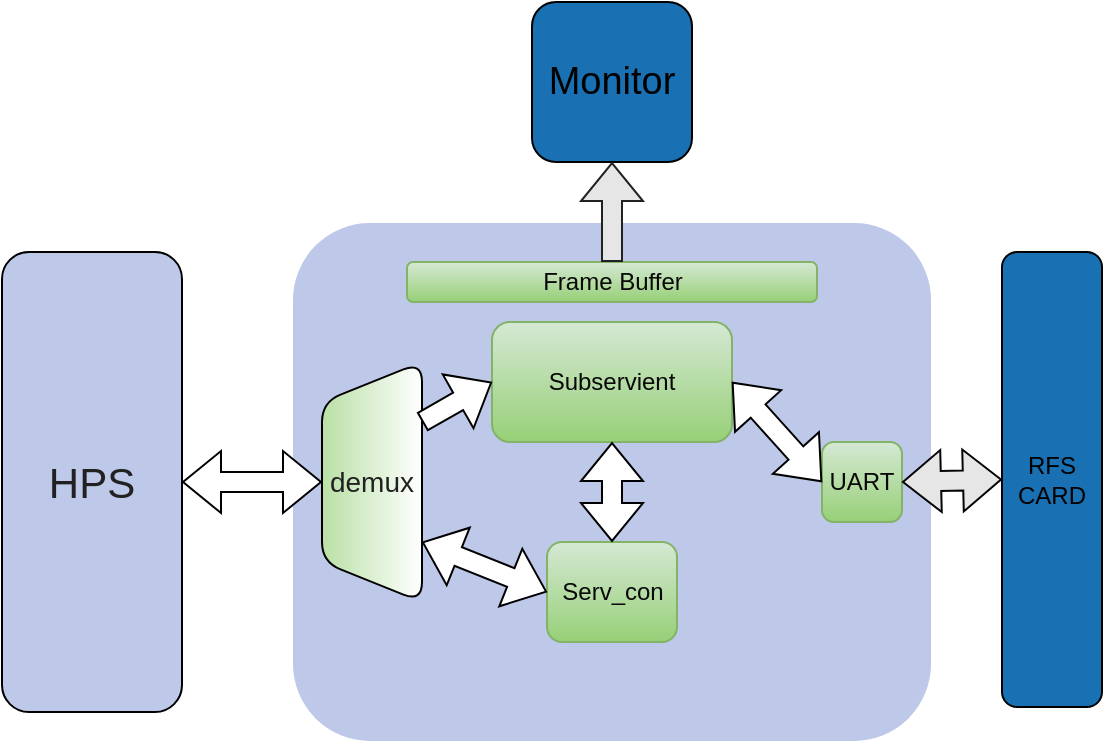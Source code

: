 <mxfile version="16.5.1" type="device"><diagram id="ZKif9wblb_EtmWvVatbZ" name="Page-1"><mxGraphModel dx="882" dy="724" grid="1" gridSize="10" guides="1" tooltips="1" connect="1" arrows="1" fold="1" page="1" pageScale="1" pageWidth="850" pageHeight="1100" math="0" shadow="0"><root><mxCell id="0"/><mxCell id="1" parent="0"/><mxCell id="0uFmWXExUV-8p82Ihg7B-2" value="&lt;font color=&quot;#212121&quot; style=&quot;font-size: 21px&quot;&gt;HPS&lt;/font&gt;" style="rounded=1;whiteSpace=wrap;html=1;fillColor=#BEC8E8;" parent="1" vertex="1"><mxGeometry x="40" y="125" width="90" height="230" as="geometry"/></mxCell><mxCell id="0uFmWXExUV-8p82Ihg7B-10" value="" style="rounded=1;whiteSpace=wrap;html=1;fillColor=#BEC8E8;strokeColor=#FFFFFF;" parent="1" vertex="1"><mxGeometry x="185" y="110" width="320" height="260" as="geometry"/></mxCell><mxCell id="0uFmWXExUV-8p82Ihg7B-14" value="&lt;font color=&quot;#080808&quot;&gt;UART&lt;/font&gt;" style="whiteSpace=wrap;html=1;aspect=fixed;fillColor=#d5e8d4;gradientColor=#97d077;strokeColor=#82b366;rounded=1;" parent="1" vertex="1"><mxGeometry x="450" y="220" width="40" height="40" as="geometry"/></mxCell><mxCell id="0uFmWXExUV-8p82Ihg7B-16" value="&lt;font color=&quot;#080808&quot;&gt;Frame Buffer&lt;/font&gt;" style="rounded=1;whiteSpace=wrap;html=1;fillColor=#d5e8d4;gradientColor=#97d077;strokeColor=#82b366;" parent="1" vertex="1"><mxGeometry x="242.5" y="130" width="205" height="20" as="geometry"/></mxCell><mxCell id="0uFmWXExUV-8p82Ihg7B-17" value="RFS CARD" style="rounded=1;whiteSpace=wrap;html=1;fillColor=#1970B3;" parent="1" vertex="1"><mxGeometry x="540" y="125" width="50" height="227.5" as="geometry"/></mxCell><mxCell id="0uFmWXExUV-8p82Ihg7B-18" value="&lt;font color=&quot;#080808&quot;&gt;Subservient&lt;/font&gt;" style="rounded=1;whiteSpace=wrap;html=1;fillColor=#d5e8d4;gradientColor=#97d077;strokeColor=#82b366;" parent="1" vertex="1"><mxGeometry x="285" y="160" width="120" height="60" as="geometry"/></mxCell><mxCell id="0uFmWXExUV-8p82Ihg7B-19" value="" style="shape=flexArrow;endArrow=classic;startArrow=classic;html=1;rounded=0;entryX=0.5;entryY=0;entryDx=0;entryDy=0;exitX=1;exitY=0.5;exitDx=0;exitDy=0;fillColor=default;" parent="1" source="0uFmWXExUV-8p82Ihg7B-2" target="ghtr5U5Fcvpa0jZDXzNP-11" edge="1"><mxGeometry width="100" height="100" relative="1" as="geometry"><mxPoint x="150" y="280" as="sourcePoint"/><mxPoint x="250" y="220" as="targetPoint"/></mxGeometry></mxCell><mxCell id="mMCtSg7ycwuMXv-avo05-1" value="&lt;font style=&quot;font-size: 19px&quot;&gt;Monitor&lt;br&gt;&lt;/font&gt;" style="whiteSpace=wrap;html=1;aspect=fixed;fillColor=#1970B3;rounded=1;" parent="1" vertex="1"><mxGeometry x="305" width="80" height="80" as="geometry"/></mxCell><mxCell id="mMCtSg7ycwuMXv-avo05-2" value="" style="shape=flexArrow;endArrow=none;startArrow=classic;html=1;rounded=0;entryX=0.5;entryY=0;entryDx=0;entryDy=0;exitX=0.5;exitY=1;exitDx=0;exitDy=0;fillColor=#E6E6E6;endFill=0;strokeColor=#212121;" parent="1" source="mMCtSg7ycwuMXv-avo05-1" target="0uFmWXExUV-8p82Ihg7B-16" edge="1"><mxGeometry width="100" height="100" relative="1" as="geometry"><mxPoint x="370" y="-0.29" as="sourcePoint"/><mxPoint x="384.96" y="60.0" as="targetPoint"/></mxGeometry></mxCell><mxCell id="ghtr5U5Fcvpa0jZDXzNP-4" value="&lt;font color=&quot;#080808&quot;&gt;Serv_con&lt;/font&gt;" style="rounded=1;whiteSpace=wrap;html=1;fillColor=#d5e8d4;gradientColor=#97d077;strokeColor=#82b366;" vertex="1" parent="1"><mxGeometry x="312.5" y="270" width="65" height="50" as="geometry"/></mxCell><mxCell id="ghtr5U5Fcvpa0jZDXzNP-6" value="" style="shape=flexArrow;endArrow=classic;startArrow=classic;html=1;rounded=0;entryX=0;entryY=0.5;entryDx=0;entryDy=0;fillColor=default;exitX=1;exitY=0.5;exitDx=0;exitDy=0;" edge="1" parent="1" source="0uFmWXExUV-8p82Ihg7B-18" target="0uFmWXExUV-8p82Ihg7B-14"><mxGeometry width="100" height="100" relative="1" as="geometry"><mxPoint x="450" y="220" as="sourcePoint"/><mxPoint x="500" y="220" as="targetPoint"/></mxGeometry></mxCell><mxCell id="ghtr5U5Fcvpa0jZDXzNP-7" value="" style="shape=flexArrow;endArrow=classic;startArrow=classic;html=1;rounded=0;entryX=0.5;entryY=0;entryDx=0;entryDy=0;fillColor=default;exitX=0.5;exitY=1;exitDx=0;exitDy=0;" edge="1" parent="1" source="0uFmWXExUV-8p82Ihg7B-18" target="ghtr5U5Fcvpa0jZDXzNP-4"><mxGeometry width="100" height="100" relative="1" as="geometry"><mxPoint x="370" y="250" as="sourcePoint"/><mxPoint x="425" y="250" as="targetPoint"/></mxGeometry></mxCell><mxCell id="ghtr5U5Fcvpa0jZDXzNP-11" value="demux" style="shape=trapezoid;perimeter=trapezoidPerimeter;whiteSpace=wrap;html=1;fixedSize=1;rounded=1;fontSize=14;fontColor=#212121;fillColor=#B9E0A5;gradientColor=#ffffff;direction=north;" vertex="1" parent="1"><mxGeometry x="200" y="180" width="50" height="120" as="geometry"/></mxCell><mxCell id="ghtr5U5Fcvpa0jZDXzNP-13" value="" style="shape=flexArrow;endArrow=none;startArrow=classic;html=1;rounded=0;entryX=0.75;entryY=1;entryDx=0;entryDy=0;fillColor=default;exitX=0;exitY=0.5;exitDx=0;exitDy=0;endFill=0;" edge="1" parent="1" source="0uFmWXExUV-8p82Ihg7B-18" target="ghtr5U5Fcvpa0jZDXzNP-11"><mxGeometry width="100" height="100" relative="1" as="geometry"><mxPoint x="260" y="225" as="sourcePoint"/><mxPoint x="260" y="275" as="targetPoint"/></mxGeometry></mxCell><mxCell id="ghtr5U5Fcvpa0jZDXzNP-14" value="" style="shape=flexArrow;endArrow=classic;startArrow=classic;html=1;rounded=0;entryX=0;entryY=0.5;entryDx=0;entryDy=0;fillColor=default;exitX=0.25;exitY=1;exitDx=0;exitDy=0;" edge="1" parent="1" source="ghtr5U5Fcvpa0jZDXzNP-11" target="ghtr5U5Fcvpa0jZDXzNP-4"><mxGeometry width="100" height="100" relative="1" as="geometry"><mxPoint x="285" y="250" as="sourcePoint"/><mxPoint x="285" y="300" as="targetPoint"/></mxGeometry></mxCell><mxCell id="ghtr5U5Fcvpa0jZDXzNP-15" value="" style="shape=flexArrow;endArrow=classic;startArrow=classic;html=1;rounded=0;entryX=0;entryY=0.5;entryDx=0;entryDy=0;fillColor=#E6E6E6;exitX=1;exitY=0.5;exitDx=0;exitDy=0;strokeColor=#050505;" edge="1" parent="1" source="0uFmWXExUV-8p82Ihg7B-14" target="0uFmWXExUV-8p82Ihg7B-17"><mxGeometry width="100" height="100" relative="1" as="geometry"><mxPoint x="505" y="275.0" as="sourcePoint"/><mxPoint x="580" y="270.0" as="targetPoint"/><Array as="points"/></mxGeometry></mxCell></root></mxGraphModel></diagram></mxfile>